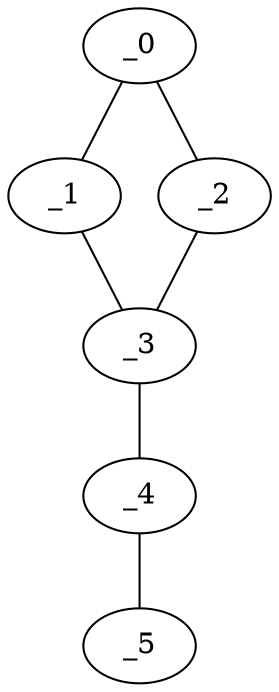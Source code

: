 graph KP1_0017 {
	_0	 [x="0.906873",
		y="2.81982"];
	_1	 [x="1.80696",
		y="3.25815"];
	_0 -- _1;
	_2	 [x="0.557405",
		y="0.978737"];
	_0 -- _2;
	_3	 [x="0.140675",
		y="1.00101"];
	_1 -- _3;
	_2 -- _3;
	_4	 [x="1.91",
		y="0.63"];
	_3 -- _4;
	_5	 [x="1.65335",
		y="2.39966"];
	_4 -- _5;
}
